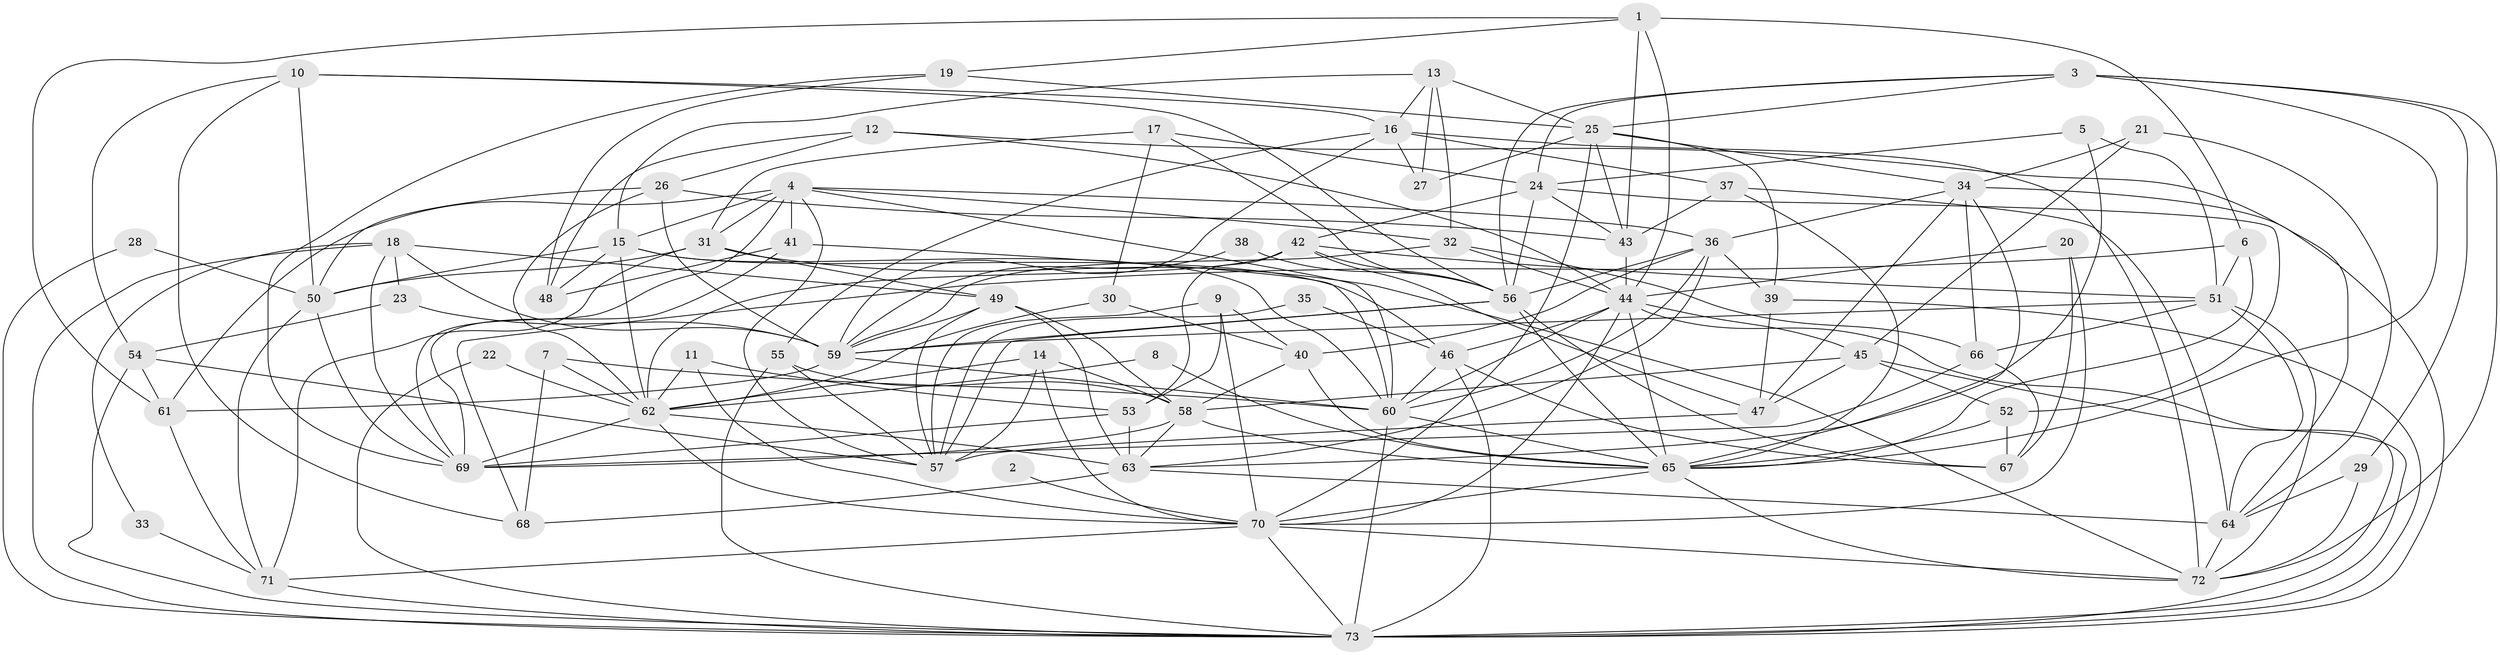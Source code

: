 // original degree distribution, {5: 0.1917808219178082, 3: 0.22602739726027396, 6: 0.0958904109589041, 4: 0.3013698630136986, 2: 0.14383561643835616, 7: 0.03424657534246575, 8: 0.00684931506849315}
// Generated by graph-tools (version 1.1) at 2025/50/03/09/25 03:50:10]
// undirected, 73 vertices, 207 edges
graph export_dot {
graph [start="1"]
  node [color=gray90,style=filled];
  1;
  2;
  3;
  4;
  5;
  6;
  7;
  8;
  9;
  10;
  11;
  12;
  13;
  14;
  15;
  16;
  17;
  18;
  19;
  20;
  21;
  22;
  23;
  24;
  25;
  26;
  27;
  28;
  29;
  30;
  31;
  32;
  33;
  34;
  35;
  36;
  37;
  38;
  39;
  40;
  41;
  42;
  43;
  44;
  45;
  46;
  47;
  48;
  49;
  50;
  51;
  52;
  53;
  54;
  55;
  56;
  57;
  58;
  59;
  60;
  61;
  62;
  63;
  64;
  65;
  66;
  67;
  68;
  69;
  70;
  71;
  72;
  73;
  1 -- 6 [weight=1.0];
  1 -- 19 [weight=1.0];
  1 -- 43 [weight=2.0];
  1 -- 44 [weight=1.0];
  1 -- 61 [weight=1.0];
  2 -- 70 [weight=2.0];
  3 -- 24 [weight=1.0];
  3 -- 25 [weight=1.0];
  3 -- 29 [weight=1.0];
  3 -- 56 [weight=1.0];
  3 -- 65 [weight=1.0];
  3 -- 72 [weight=1.0];
  4 -- 15 [weight=1.0];
  4 -- 31 [weight=1.0];
  4 -- 32 [weight=1.0];
  4 -- 36 [weight=1.0];
  4 -- 41 [weight=1.0];
  4 -- 57 [weight=1.0];
  4 -- 60 [weight=1.0];
  4 -- 61 [weight=1.0];
  4 -- 69 [weight=1.0];
  5 -- 24 [weight=1.0];
  5 -- 51 [weight=1.0];
  5 -- 63 [weight=1.0];
  6 -- 51 [weight=1.0];
  6 -- 65 [weight=1.0];
  6 -- 68 [weight=1.0];
  7 -- 60 [weight=1.0];
  7 -- 62 [weight=1.0];
  7 -- 68 [weight=1.0];
  8 -- 62 [weight=1.0];
  8 -- 65 [weight=1.0];
  9 -- 40 [weight=1.0];
  9 -- 53 [weight=1.0];
  9 -- 57 [weight=1.0];
  9 -- 70 [weight=1.0];
  10 -- 16 [weight=1.0];
  10 -- 50 [weight=1.0];
  10 -- 54 [weight=1.0];
  10 -- 56 [weight=1.0];
  10 -- 68 [weight=1.0];
  11 -- 53 [weight=1.0];
  11 -- 62 [weight=1.0];
  11 -- 70 [weight=1.0];
  12 -- 26 [weight=1.0];
  12 -- 44 [weight=1.0];
  12 -- 48 [weight=1.0];
  12 -- 64 [weight=1.0];
  13 -- 15 [weight=1.0];
  13 -- 16 [weight=1.0];
  13 -- 25 [weight=1.0];
  13 -- 27 [weight=1.0];
  13 -- 32 [weight=1.0];
  14 -- 57 [weight=1.0];
  14 -- 58 [weight=1.0];
  14 -- 62 [weight=1.0];
  14 -- 70 [weight=1.0];
  15 -- 46 [weight=1.0];
  15 -- 48 [weight=1.0];
  15 -- 50 [weight=1.0];
  15 -- 60 [weight=1.0];
  15 -- 62 [weight=1.0];
  16 -- 27 [weight=1.0];
  16 -- 37 [weight=1.0];
  16 -- 55 [weight=1.0];
  16 -- 59 [weight=1.0];
  16 -- 72 [weight=1.0];
  17 -- 24 [weight=1.0];
  17 -- 30 [weight=1.0];
  17 -- 31 [weight=1.0];
  17 -- 56 [weight=1.0];
  18 -- 23 [weight=1.0];
  18 -- 33 [weight=1.0];
  18 -- 49 [weight=1.0];
  18 -- 59 [weight=1.0];
  18 -- 69 [weight=1.0];
  18 -- 73 [weight=1.0];
  19 -- 25 [weight=1.0];
  19 -- 48 [weight=1.0];
  19 -- 69 [weight=1.0];
  20 -- 44 [weight=1.0];
  20 -- 67 [weight=1.0];
  20 -- 70 [weight=1.0];
  21 -- 34 [weight=1.0];
  21 -- 45 [weight=1.0];
  21 -- 64 [weight=1.0];
  22 -- 62 [weight=1.0];
  22 -- 73 [weight=1.0];
  23 -- 54 [weight=1.0];
  23 -- 59 [weight=1.0];
  24 -- 42 [weight=1.0];
  24 -- 43 [weight=1.0];
  24 -- 52 [weight=1.0];
  24 -- 56 [weight=1.0];
  25 -- 27 [weight=1.0];
  25 -- 34 [weight=1.0];
  25 -- 39 [weight=1.0];
  25 -- 43 [weight=1.0];
  25 -- 70 [weight=1.0];
  26 -- 43 [weight=1.0];
  26 -- 50 [weight=1.0];
  26 -- 59 [weight=1.0];
  26 -- 62 [weight=1.0];
  28 -- 50 [weight=1.0];
  28 -- 73 [weight=1.0];
  29 -- 64 [weight=1.0];
  29 -- 72 [weight=1.0];
  30 -- 40 [weight=1.0];
  30 -- 62 [weight=1.0];
  31 -- 49 [weight=1.0];
  31 -- 50 [weight=1.0];
  31 -- 71 [weight=1.0];
  31 -- 72 [weight=1.0];
  32 -- 44 [weight=1.0];
  32 -- 59 [weight=1.0];
  32 -- 66 [weight=1.0];
  33 -- 71 [weight=1.0];
  34 -- 36 [weight=1.0];
  34 -- 47 [weight=1.0];
  34 -- 65 [weight=1.0];
  34 -- 66 [weight=1.0];
  34 -- 73 [weight=1.0];
  35 -- 46 [weight=1.0];
  35 -- 57 [weight=1.0];
  36 -- 39 [weight=1.0];
  36 -- 40 [weight=1.0];
  36 -- 56 [weight=1.0];
  36 -- 60 [weight=1.0];
  36 -- 63 [weight=1.0];
  37 -- 43 [weight=1.0];
  37 -- 64 [weight=1.0];
  37 -- 65 [weight=1.0];
  38 -- 56 [weight=1.0];
  38 -- 59 [weight=1.0];
  39 -- 47 [weight=1.0];
  39 -- 73 [weight=1.0];
  40 -- 58 [weight=1.0];
  40 -- 65 [weight=1.0];
  41 -- 48 [weight=1.0];
  41 -- 60 [weight=1.0];
  41 -- 69 [weight=1.0];
  42 -- 47 [weight=1.0];
  42 -- 51 [weight=1.0];
  42 -- 53 [weight=1.0];
  42 -- 56 [weight=1.0];
  42 -- 62 [weight=1.0];
  43 -- 44 [weight=1.0];
  44 -- 45 [weight=1.0];
  44 -- 46 [weight=1.0];
  44 -- 60 [weight=1.0];
  44 -- 65 [weight=1.0];
  44 -- 70 [weight=1.0];
  44 -- 73 [weight=2.0];
  45 -- 47 [weight=1.0];
  45 -- 52 [weight=1.0];
  45 -- 58 [weight=1.0];
  45 -- 73 [weight=1.0];
  46 -- 60 [weight=1.0];
  46 -- 67 [weight=1.0];
  46 -- 73 [weight=1.0];
  47 -- 57 [weight=1.0];
  49 -- 57 [weight=1.0];
  49 -- 58 [weight=1.0];
  49 -- 59 [weight=1.0];
  49 -- 63 [weight=2.0];
  50 -- 69 [weight=1.0];
  50 -- 71 [weight=1.0];
  51 -- 59 [weight=1.0];
  51 -- 64 [weight=1.0];
  51 -- 66 [weight=1.0];
  51 -- 72 [weight=1.0];
  52 -- 65 [weight=1.0];
  52 -- 67 [weight=1.0];
  53 -- 63 [weight=1.0];
  53 -- 69 [weight=1.0];
  54 -- 57 [weight=1.0];
  54 -- 61 [weight=1.0];
  54 -- 73 [weight=1.0];
  55 -- 57 [weight=1.0];
  55 -- 58 [weight=1.0];
  55 -- 73 [weight=1.0];
  56 -- 57 [weight=1.0];
  56 -- 59 [weight=1.0];
  56 -- 65 [weight=1.0];
  56 -- 67 [weight=1.0];
  58 -- 63 [weight=1.0];
  58 -- 65 [weight=1.0];
  58 -- 69 [weight=1.0];
  59 -- 60 [weight=1.0];
  59 -- 61 [weight=1.0];
  60 -- 65 [weight=1.0];
  60 -- 73 [weight=1.0];
  61 -- 71 [weight=1.0];
  62 -- 63 [weight=1.0];
  62 -- 69 [weight=2.0];
  62 -- 70 [weight=1.0];
  63 -- 64 [weight=1.0];
  63 -- 68 [weight=1.0];
  64 -- 72 [weight=1.0];
  65 -- 70 [weight=1.0];
  65 -- 72 [weight=1.0];
  66 -- 67 [weight=1.0];
  66 -- 69 [weight=1.0];
  70 -- 71 [weight=1.0];
  70 -- 72 [weight=1.0];
  70 -- 73 [weight=1.0];
  71 -- 73 [weight=1.0];
}
